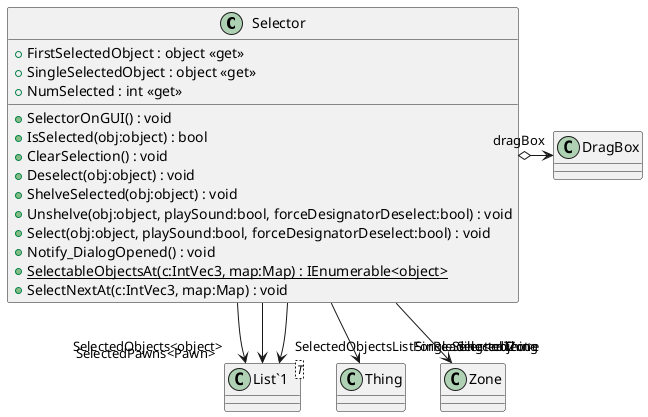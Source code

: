 @startuml
class Selector {
    + FirstSelectedObject : object <<get>>
    + SingleSelectedObject : object <<get>>
    + NumSelected : int <<get>>
    + SelectorOnGUI() : void
    + IsSelected(obj:object) : bool
    + ClearSelection() : void
    + Deselect(obj:object) : void
    + ShelveSelected(obj:object) : void
    + Unshelve(obj:object, playSound:bool, forceDesignatorDeselect:bool) : void
    + Select(obj:object, playSound:bool, forceDesignatorDeselect:bool) : void
    + Notify_DialogOpened() : void
    + {static} SelectableObjectsAt(c:IntVec3, map:Map) : IEnumerable<object>
    + SelectNextAt(c:IntVec3, map:Map) : void
}
class "List`1"<T> {
}
Selector o-> "dragBox" DragBox
Selector --> "SelectedObjects<object>" "List`1"
Selector --> "SelectedObjectsListForReading<object>" "List`1"
Selector --> "SingleSelectedThing" Thing
Selector --> "SelectedPawns<Pawn>" "List`1"
Selector --> "SelectedZone" Zone
@enduml

